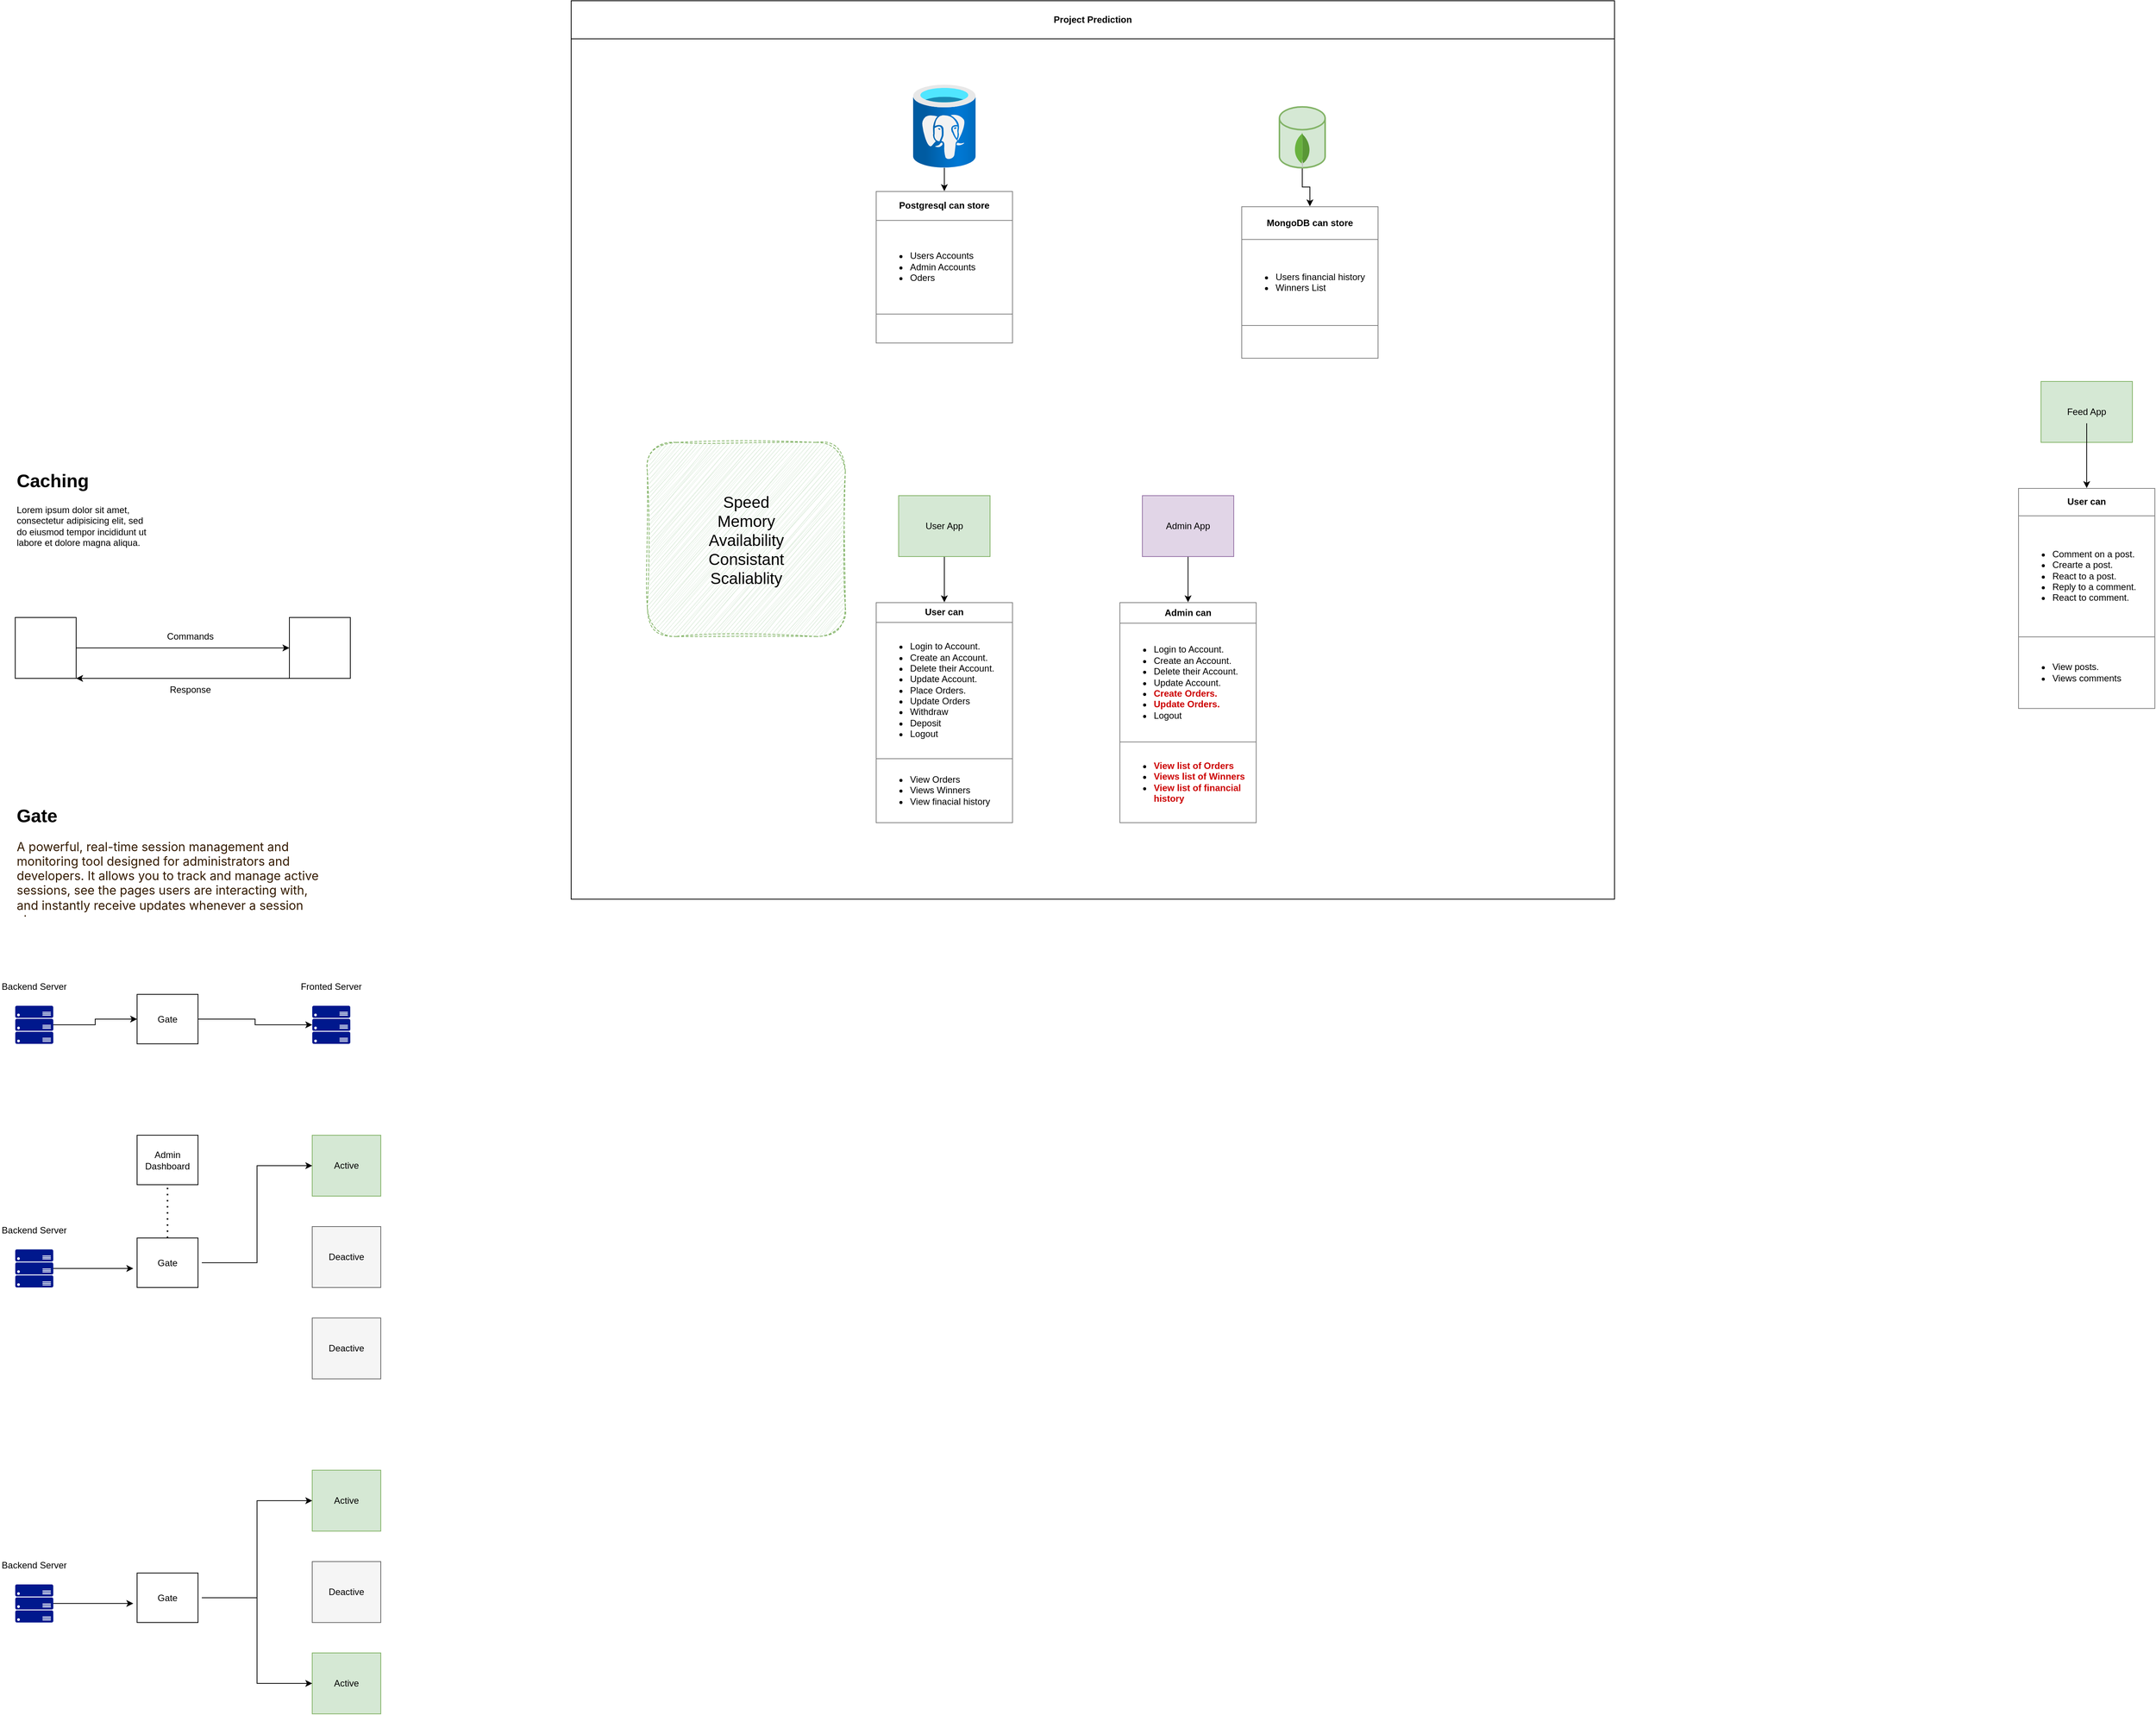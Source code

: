 <mxfile version="26.1.0">
  <diagram name="Page-1" id="TuZHPN6i6WBHml9FbNts">
    <mxGraphModel dx="1361" dy="1950" grid="1" gridSize="10" guides="1" tooltips="1" connect="1" arrows="1" fold="1" page="1" pageScale="1" pageWidth="827" pageHeight="1169" math="0" shadow="0">
      <root>
        <mxCell id="0" />
        <mxCell id="1" parent="0" />
        <mxCell id="Uab8WtM4d6_yBenrPF2Z-1" value="Project Prediction" style="swimlane;whiteSpace=wrap;html=1;startSize=50;" parent="1" vertex="1">
          <mxGeometry x="850" y="-530" width="1370" height="1180" as="geometry" />
        </mxCell>
        <mxCell id="U4Dmk5BwAMxIFmOMcSQy-1" value="&lt;h1 style=&quot;margin-top: 0px;&quot;&gt;Caching&lt;/h1&gt;&lt;p&gt;Lorem ipsum dolor sit amet, consectetur adipisicing elit, sed do eiusmod tempor incididunt ut labore et dolore magna aliqua.&lt;/p&gt;" style="text;html=1;whiteSpace=wrap;overflow=hidden;rounded=0;" parent="1" vertex="1">
          <mxGeometry x="120" y="80" width="180" height="120" as="geometry" />
        </mxCell>
        <mxCell id="U4Dmk5BwAMxIFmOMcSQy-3" value="" style="whiteSpace=wrap;html=1;aspect=fixed;" parent="1" vertex="1">
          <mxGeometry x="120" y="280" width="80" height="80" as="geometry" />
        </mxCell>
        <mxCell id="U4Dmk5BwAMxIFmOMcSQy-4" value="" style="whiteSpace=wrap;html=1;aspect=fixed;" parent="1" vertex="1">
          <mxGeometry x="480" y="280" width="80" height="80" as="geometry" />
        </mxCell>
        <mxCell id="U4Dmk5BwAMxIFmOMcSQy-6" value="" style="endArrow=classic;html=1;rounded=0;exitX=1;exitY=0.5;exitDx=0;exitDy=0;entryX=0;entryY=0.5;entryDx=0;entryDy=0;" parent="1" source="U4Dmk5BwAMxIFmOMcSQy-3" target="U4Dmk5BwAMxIFmOMcSQy-4" edge="1">
          <mxGeometry width="50" height="50" relative="1" as="geometry">
            <mxPoint x="390" y="250" as="sourcePoint" />
            <mxPoint x="440" y="200" as="targetPoint" />
          </mxGeometry>
        </mxCell>
        <mxCell id="U4Dmk5BwAMxIFmOMcSQy-7" value="" style="endArrow=classic;html=1;rounded=0;entryX=1;entryY=1;entryDx=0;entryDy=0;exitX=0;exitY=1;exitDx=0;exitDy=0;" parent="1" source="U4Dmk5BwAMxIFmOMcSQy-4" target="U4Dmk5BwAMxIFmOMcSQy-3" edge="1">
          <mxGeometry width="50" height="50" relative="1" as="geometry">
            <mxPoint x="390" y="250" as="sourcePoint" />
            <mxPoint x="440" y="200" as="targetPoint" />
          </mxGeometry>
        </mxCell>
        <mxCell id="U4Dmk5BwAMxIFmOMcSQy-8" value="Commands" style="text;html=1;align=center;verticalAlign=middle;whiteSpace=wrap;rounded=0;" parent="1" vertex="1">
          <mxGeometry x="320" y="290" width="60" height="30" as="geometry" />
        </mxCell>
        <mxCell id="U4Dmk5BwAMxIFmOMcSQy-9" value="Response" style="text;html=1;align=center;verticalAlign=middle;whiteSpace=wrap;rounded=0;" parent="1" vertex="1">
          <mxGeometry x="320" y="360" width="60" height="30" as="geometry" />
        </mxCell>
        <mxCell id="Onsyo4jo-kCmoRSjNYsS-1" value="&lt;h1 style=&quot;margin-top: 0px;&quot;&gt;Gate&lt;/h1&gt;&lt;p&gt;&lt;span style=&quot;font-size: 16px; caret-color: rgb(240, 246, 252); font-family: -apple-system, BlinkMacSystemFont, &amp;quot;Segoe UI&amp;quot;, &amp;quot;Noto Sans&amp;quot;, Helvetica, Arial, sans-serif, &amp;quot;Apple Color Emoji&amp;quot;, &amp;quot;Segoe UI Emoji&amp;quot;; color: rgb(51, 26, 0);&quot;&gt;A powerful, real-time session management and monitoring tool designed for administrators and developers. It allows you to track and manage active sessions, see the pages users are interacting with, and instantly receive updates whenever a session changes.&lt;/span&gt;&lt;br&gt;&lt;/p&gt;" style="text;html=1;whiteSpace=wrap;overflow=hidden;rounded=0;" parent="1" vertex="1">
          <mxGeometry x="120" y="520" width="400" height="150" as="geometry" />
        </mxCell>
        <mxCell id="Onsyo4jo-kCmoRSjNYsS-12" style="edgeStyle=orthogonalEdgeStyle;rounded=0;orthogonalLoop=1;jettySize=auto;html=1;entryX=0;entryY=0.5;entryDx=0;entryDy=0;" parent="1" source="Onsyo4jo-kCmoRSjNYsS-2" target="Onsyo4jo-kCmoRSjNYsS-11" edge="1">
          <mxGeometry relative="1" as="geometry" />
        </mxCell>
        <mxCell id="Onsyo4jo-kCmoRSjNYsS-2" value="" style="sketch=0;aspect=fixed;pointerEvents=1;shadow=0;dashed=0;html=1;strokeColor=none;labelPosition=center;verticalLabelPosition=bottom;verticalAlign=top;align=center;fillColor=#00188D;shape=mxgraph.azure.server_rack" parent="1" vertex="1">
          <mxGeometry x="120" y="790" width="50" height="50" as="geometry" />
        </mxCell>
        <mxCell id="Onsyo4jo-kCmoRSjNYsS-3" value="" style="sketch=0;aspect=fixed;pointerEvents=1;shadow=0;dashed=0;html=1;strokeColor=none;labelPosition=center;verticalLabelPosition=bottom;verticalAlign=top;align=center;fillColor=#00188D;shape=mxgraph.azure.server_rack" parent="1" vertex="1">
          <mxGeometry x="510" y="790" width="50" height="50" as="geometry" />
        </mxCell>
        <mxCell id="Onsyo4jo-kCmoRSjNYsS-4" value="Backend Server" style="text;html=1;align=center;verticalAlign=middle;whiteSpace=wrap;rounded=0;" parent="1" vertex="1">
          <mxGeometry x="100" y="750" width="90" height="30" as="geometry" />
        </mxCell>
        <mxCell id="Onsyo4jo-kCmoRSjNYsS-5" value="Fronted Server" style="text;html=1;align=center;verticalAlign=middle;whiteSpace=wrap;rounded=0;" parent="1" vertex="1">
          <mxGeometry x="490" y="750" width="90" height="30" as="geometry" />
        </mxCell>
        <mxCell id="Onsyo4jo-kCmoRSjNYsS-11" value="" style="rounded=0;whiteSpace=wrap;html=1;" parent="1" vertex="1">
          <mxGeometry x="280" y="775" width="80" height="65" as="geometry" />
        </mxCell>
        <mxCell id="Onsyo4jo-kCmoRSjNYsS-13" style="edgeStyle=orthogonalEdgeStyle;rounded=0;orthogonalLoop=1;jettySize=auto;html=1;exitX=1;exitY=0.5;exitDx=0;exitDy=0;entryX=0;entryY=0.5;entryDx=0;entryDy=0;entryPerimeter=0;" parent="1" source="Onsyo4jo-kCmoRSjNYsS-11" target="Onsyo4jo-kCmoRSjNYsS-3" edge="1">
          <mxGeometry relative="1" as="geometry" />
        </mxCell>
        <mxCell id="Onsyo4jo-kCmoRSjNYsS-14" value="Gate" style="text;html=1;align=center;verticalAlign=middle;whiteSpace=wrap;rounded=0;" parent="1" vertex="1">
          <mxGeometry x="275" y="792.5" width="90" height="30" as="geometry" />
        </mxCell>
        <mxCell id="Onsyo4jo-kCmoRSjNYsS-15" value="" style="rounded=0;whiteSpace=wrap;html=1;fillColor=#d5e8d4;strokeColor=#82b366;" parent="1" vertex="1">
          <mxGeometry x="510" y="960" width="90" height="80" as="geometry" />
        </mxCell>
        <mxCell id="Onsyo4jo-kCmoRSjNYsS-16" value="" style="rounded=0;whiteSpace=wrap;html=1;fillColor=#f5f5f5;fontColor=#333333;strokeColor=#666666;" parent="1" vertex="1">
          <mxGeometry x="510" y="1080" width="90" height="80" as="geometry" />
        </mxCell>
        <mxCell id="Onsyo4jo-kCmoRSjNYsS-17" value="" style="rounded=0;whiteSpace=wrap;html=1;fillColor=#f5f5f5;fontColor=#333333;strokeColor=#666666;" parent="1" vertex="1">
          <mxGeometry x="510" y="1200" width="90" height="80" as="geometry" />
        </mxCell>
        <mxCell id="Onsyo4jo-kCmoRSjNYsS-18" value="" style="rounded=0;whiteSpace=wrap;html=1;" parent="1" vertex="1">
          <mxGeometry x="280" y="1095" width="80" height="65" as="geometry" />
        </mxCell>
        <mxCell id="Onsyo4jo-kCmoRSjNYsS-20" style="edgeStyle=orthogonalEdgeStyle;rounded=0;orthogonalLoop=1;jettySize=auto;html=1;exitX=1;exitY=0.5;exitDx=0;exitDy=0;entryX=0;entryY=0.5;entryDx=0;entryDy=0;" parent="1" source="Onsyo4jo-kCmoRSjNYsS-19" target="Onsyo4jo-kCmoRSjNYsS-15" edge="1">
          <mxGeometry relative="1" as="geometry" />
        </mxCell>
        <mxCell id="Onsyo4jo-kCmoRSjNYsS-19" value="Gate" style="text;html=1;align=center;verticalAlign=middle;whiteSpace=wrap;rounded=0;" parent="1" vertex="1">
          <mxGeometry x="275" y="1112.5" width="90" height="30" as="geometry" />
        </mxCell>
        <mxCell id="Onsyo4jo-kCmoRSjNYsS-21" value="Active" style="text;html=1;align=center;verticalAlign=middle;whiteSpace=wrap;rounded=0;" parent="1" vertex="1">
          <mxGeometry x="510" y="985" width="90" height="30" as="geometry" />
        </mxCell>
        <mxCell id="Onsyo4jo-kCmoRSjNYsS-22" value="Deactive" style="text;html=1;align=center;verticalAlign=middle;whiteSpace=wrap;rounded=0;" parent="1" vertex="1">
          <mxGeometry x="510" y="1105" width="90" height="30" as="geometry" />
        </mxCell>
        <mxCell id="Onsyo4jo-kCmoRSjNYsS-23" value="Deactive" style="text;html=1;align=center;verticalAlign=middle;whiteSpace=wrap;rounded=0;" parent="1" vertex="1">
          <mxGeometry x="510" y="1225" width="90" height="30" as="geometry" />
        </mxCell>
        <mxCell id="Onsyo4jo-kCmoRSjNYsS-26" style="edgeStyle=orthogonalEdgeStyle;rounded=0;orthogonalLoop=1;jettySize=auto;html=1;exitX=1;exitY=0.5;exitDx=0;exitDy=0;exitPerimeter=0;entryX=0;entryY=0.75;entryDx=0;entryDy=0;" parent="1" source="Onsyo4jo-kCmoRSjNYsS-24" target="Onsyo4jo-kCmoRSjNYsS-19" edge="1">
          <mxGeometry relative="1" as="geometry" />
        </mxCell>
        <mxCell id="Onsyo4jo-kCmoRSjNYsS-24" value="" style="sketch=0;aspect=fixed;pointerEvents=1;shadow=0;dashed=0;html=1;strokeColor=none;labelPosition=center;verticalLabelPosition=bottom;verticalAlign=top;align=center;fillColor=#00188D;shape=mxgraph.azure.server_rack" parent="1" vertex="1">
          <mxGeometry x="120" y="1110" width="50" height="50" as="geometry" />
        </mxCell>
        <mxCell id="Onsyo4jo-kCmoRSjNYsS-25" value="Backend Server" style="text;html=1;align=center;verticalAlign=middle;whiteSpace=wrap;rounded=0;" parent="1" vertex="1">
          <mxGeometry x="100" y="1070" width="90" height="30" as="geometry" />
        </mxCell>
        <mxCell id="Onsyo4jo-kCmoRSjNYsS-27" value="" style="rounded=0;whiteSpace=wrap;html=1;fillColor=#d5e8d4;strokeColor=#82b366;" parent="1" vertex="1">
          <mxGeometry x="510" y="1400" width="90" height="80" as="geometry" />
        </mxCell>
        <mxCell id="Onsyo4jo-kCmoRSjNYsS-28" value="" style="rounded=0;whiteSpace=wrap;html=1;fillColor=#f5f5f5;fontColor=#333333;strokeColor=#666666;" parent="1" vertex="1">
          <mxGeometry x="510" y="1520" width="90" height="80" as="geometry" />
        </mxCell>
        <mxCell id="Onsyo4jo-kCmoRSjNYsS-29" value="" style="rounded=0;whiteSpace=wrap;html=1;fillColor=#d5e8d4;strokeColor=#82b366;" parent="1" vertex="1">
          <mxGeometry x="510" y="1640" width="90" height="80" as="geometry" />
        </mxCell>
        <mxCell id="Onsyo4jo-kCmoRSjNYsS-30" value="" style="rounded=0;whiteSpace=wrap;html=1;" parent="1" vertex="1">
          <mxGeometry x="280" y="1535" width="80" height="65" as="geometry" />
        </mxCell>
        <mxCell id="Onsyo4jo-kCmoRSjNYsS-31" style="edgeStyle=orthogonalEdgeStyle;rounded=0;orthogonalLoop=1;jettySize=auto;html=1;exitX=1;exitY=0.5;exitDx=0;exitDy=0;entryX=0;entryY=0.5;entryDx=0;entryDy=0;" parent="1" source="Onsyo4jo-kCmoRSjNYsS-32" target="Onsyo4jo-kCmoRSjNYsS-27" edge="1">
          <mxGeometry relative="1" as="geometry" />
        </mxCell>
        <mxCell id="Onsyo4jo-kCmoRSjNYsS-41" style="edgeStyle=orthogonalEdgeStyle;rounded=0;orthogonalLoop=1;jettySize=auto;html=1;exitX=1;exitY=0.5;exitDx=0;exitDy=0;entryX=0;entryY=0.5;entryDx=0;entryDy=0;" parent="1" source="Onsyo4jo-kCmoRSjNYsS-32" target="Onsyo4jo-kCmoRSjNYsS-29" edge="1">
          <mxGeometry relative="1" as="geometry" />
        </mxCell>
        <mxCell id="Onsyo4jo-kCmoRSjNYsS-32" value="Gate" style="text;html=1;align=center;verticalAlign=middle;whiteSpace=wrap;rounded=0;" parent="1" vertex="1">
          <mxGeometry x="275" y="1552.5" width="90" height="30" as="geometry" />
        </mxCell>
        <mxCell id="Onsyo4jo-kCmoRSjNYsS-33" value="Active" style="text;html=1;align=center;verticalAlign=middle;whiteSpace=wrap;rounded=0;" parent="1" vertex="1">
          <mxGeometry x="510" y="1425" width="90" height="30" as="geometry" />
        </mxCell>
        <mxCell id="Onsyo4jo-kCmoRSjNYsS-34" value="Deactive" style="text;html=1;align=center;verticalAlign=middle;whiteSpace=wrap;rounded=0;" parent="1" vertex="1">
          <mxGeometry x="510" y="1545" width="90" height="30" as="geometry" />
        </mxCell>
        <mxCell id="Onsyo4jo-kCmoRSjNYsS-36" style="edgeStyle=orthogonalEdgeStyle;rounded=0;orthogonalLoop=1;jettySize=auto;html=1;exitX=1;exitY=0.5;exitDx=0;exitDy=0;exitPerimeter=0;entryX=0;entryY=0.75;entryDx=0;entryDy=0;" parent="1" source="Onsyo4jo-kCmoRSjNYsS-37" target="Onsyo4jo-kCmoRSjNYsS-32" edge="1">
          <mxGeometry relative="1" as="geometry" />
        </mxCell>
        <mxCell id="Onsyo4jo-kCmoRSjNYsS-37" value="" style="sketch=0;aspect=fixed;pointerEvents=1;shadow=0;dashed=0;html=1;strokeColor=none;labelPosition=center;verticalLabelPosition=bottom;verticalAlign=top;align=center;fillColor=#00188D;shape=mxgraph.azure.server_rack" parent="1" vertex="1">
          <mxGeometry x="120" y="1550" width="50" height="50" as="geometry" />
        </mxCell>
        <mxCell id="Onsyo4jo-kCmoRSjNYsS-38" value="Backend Server" style="text;html=1;align=center;verticalAlign=middle;whiteSpace=wrap;rounded=0;" parent="1" vertex="1">
          <mxGeometry x="100" y="1510" width="90" height="30" as="geometry" />
        </mxCell>
        <mxCell id="Onsyo4jo-kCmoRSjNYsS-42" value="Active" style="text;html=1;align=center;verticalAlign=middle;whiteSpace=wrap;rounded=0;" parent="1" vertex="1">
          <mxGeometry x="510" y="1665" width="90" height="30" as="geometry" />
        </mxCell>
        <mxCell id="Onsyo4jo-kCmoRSjNYsS-44" value="" style="rounded=0;whiteSpace=wrap;html=1;" parent="1" vertex="1">
          <mxGeometry x="280" y="960" width="80" height="65" as="geometry" />
        </mxCell>
        <mxCell id="Onsyo4jo-kCmoRSjNYsS-45" value="Admin Dashboard" style="text;html=1;align=center;verticalAlign=middle;whiteSpace=wrap;rounded=0;" parent="1" vertex="1">
          <mxGeometry x="275" y="977.5" width="90" height="30" as="geometry" />
        </mxCell>
        <mxCell id="Onsyo4jo-kCmoRSjNYsS-47" value="" style="endArrow=none;dashed=1;html=1;dashPattern=1 3;strokeWidth=2;rounded=0;exitX=0.5;exitY=0;exitDx=0;exitDy=0;entryX=0.5;entryY=1;entryDx=0;entryDy=0;" parent="1" source="Onsyo4jo-kCmoRSjNYsS-18" target="Onsyo4jo-kCmoRSjNYsS-44" edge="1">
          <mxGeometry width="50" height="50" relative="1" as="geometry">
            <mxPoint x="330" y="1080" as="sourcePoint" />
            <mxPoint x="380" y="920" as="targetPoint" />
          </mxGeometry>
        </mxCell>
        <mxCell id="Onsyo4jo-kCmoRSjNYsS-66" style="edgeStyle=orthogonalEdgeStyle;rounded=0;orthogonalLoop=1;jettySize=auto;html=1;exitX=0.5;exitY=1;exitDx=0;exitDy=0;entryX=0.5;entryY=0;entryDx=0;entryDy=0;" parent="1" source="Onsyo4jo-kCmoRSjNYsS-48" target="Onsyo4jo-kCmoRSjNYsS-65" edge="1">
          <mxGeometry relative="1" as="geometry" />
        </mxCell>
        <mxCell id="Onsyo4jo-kCmoRSjNYsS-48" value="" style="rounded=0;whiteSpace=wrap;html=1;fillColor=#d5e8d4;strokeColor=#82b366;" parent="1" vertex="1">
          <mxGeometry x="1280" y="120" width="120" height="80" as="geometry" />
        </mxCell>
        <mxCell id="Onsyo4jo-kCmoRSjNYsS-49" value="User App" style="text;html=1;align=center;verticalAlign=middle;whiteSpace=wrap;rounded=0;" parent="1" vertex="1">
          <mxGeometry x="1310" y="145" width="60" height="30" as="geometry" />
        </mxCell>
        <mxCell id="Onsyo4jo-kCmoRSjNYsS-68" style="edgeStyle=orthogonalEdgeStyle;rounded=0;orthogonalLoop=1;jettySize=auto;html=1;exitX=0.5;exitY=1;exitDx=0;exitDy=0;entryX=0.5;entryY=0;entryDx=0;entryDy=0;" parent="1" source="Onsyo4jo-kCmoRSjNYsS-50" target="Onsyo4jo-kCmoRSjNYsS-67" edge="1">
          <mxGeometry relative="1" as="geometry" />
        </mxCell>
        <mxCell id="Onsyo4jo-kCmoRSjNYsS-50" value="" style="rounded=0;whiteSpace=wrap;html=1;fillColor=#e1d5e7;strokeColor=#9673a6;" parent="1" vertex="1">
          <mxGeometry x="1600" y="120" width="120" height="80" as="geometry" />
        </mxCell>
        <mxCell id="Onsyo4jo-kCmoRSjNYsS-51" value="Admin App" style="text;html=1;align=center;verticalAlign=middle;whiteSpace=wrap;rounded=0;" parent="1" vertex="1">
          <mxGeometry x="1615" y="145" width="90" height="30" as="geometry" />
        </mxCell>
        <mxCell id="Onsyo4jo-kCmoRSjNYsS-65" value="&lt;table border=&quot;1&quot; width=&quot;100%&quot; height=&quot;100%&quot; cellpadding=&quot;4&quot; style=&quot;width:100%;height:100%;border-collapse:collapse;&quot;&gt;&lt;tbody&gt;&lt;tr&gt;&lt;th&gt;&lt;b&gt;User can&lt;/b&gt;&lt;/th&gt;&lt;/tr&gt;&lt;tr&gt;&lt;td&gt;&lt;div style=&quot;text-align: left;&quot;&gt;&lt;ul&gt;&lt;li&gt;Login to Account.&lt;br&gt;&lt;/li&gt;&lt;li&gt;Create an Account.&lt;br&gt;&lt;/li&gt;&lt;li&gt;Delete their Account.&lt;br&gt;&lt;/li&gt;&lt;li&gt;Update Account.&lt;br&gt;&lt;/li&gt;&lt;li&gt;Place Orders.&lt;br&gt;&lt;/li&gt;&lt;li&gt;Update Orders&lt;br&gt;&lt;/li&gt;&lt;li&gt;Withdraw&lt;br&gt;&lt;/li&gt;&lt;li&gt;Deposit&lt;br&gt;&lt;/li&gt;&lt;li&gt;Logout&lt;br&gt;&lt;/li&gt;&lt;/ul&gt;&lt;/div&gt;&lt;/td&gt;&lt;/tr&gt;&lt;tr&gt;&lt;td&gt;&lt;div style=&quot;text-align: left;&quot;&gt;&lt;ul&gt;&lt;li&gt;View Orders&lt;br&gt;&lt;/li&gt;&lt;li&gt;Views Winners&lt;br&gt;&lt;/li&gt;&lt;li&gt;View finacial history&lt;br&gt;&lt;/li&gt;&lt;/ul&gt;&lt;/div&gt;&lt;/td&gt;&lt;/tr&gt;&lt;/tbody&gt;&lt;/table&gt;" style="text;html=1;whiteSpace=wrap;strokeColor=none;fillColor=none;overflow=fill;align=center;" parent="1" vertex="1">
          <mxGeometry x="1250" y="260" width="180" height="290" as="geometry" />
        </mxCell>
        <mxCell id="Onsyo4jo-kCmoRSjNYsS-67" value="&lt;table border=&quot;1&quot; width=&quot;100%&quot; height=&quot;100%&quot; cellpadding=&quot;4&quot; style=&quot;width:100%;height:100%;border-collapse:collapse;&quot;&gt;&lt;tbody&gt;&lt;tr&gt;&lt;th&gt;&lt;b&gt;Admin can&lt;/b&gt;&lt;/th&gt;&lt;/tr&gt;&lt;tr&gt;&lt;td&gt;&lt;div style=&quot;text-align: left;&quot;&gt;&lt;ul&gt;&lt;li&gt;Login to Account.&lt;br&gt;&lt;/li&gt;&lt;li&gt;Create an Account.&lt;br&gt;&lt;/li&gt;&lt;li&gt;Delete their Account.&lt;br&gt;&lt;/li&gt;&lt;li&gt;Update Account.&lt;br&gt;&lt;/li&gt;&lt;li&gt;&lt;b style=&quot;color: rgb(204, 0, 0);&quot;&gt;Create Orders.&lt;/b&gt;&lt;br&gt;&lt;/li&gt;&lt;li&gt;&lt;b style=&quot;color: rgb(204, 0, 0);&quot;&gt;Update Orders.&lt;/b&gt;&lt;br&gt;&lt;/li&gt;&lt;li&gt;Logout&lt;br&gt;&lt;/li&gt;&lt;/ul&gt;&lt;/div&gt;&lt;/td&gt;&lt;/tr&gt;&lt;tr&gt;&lt;td&gt;&lt;div style=&quot;text-align: left;&quot;&gt;&lt;ul&gt;&lt;li&gt;&lt;b style=&quot;color: rgb(204, 0, 0);&quot;&gt;View list of Orders&lt;/b&gt;&lt;br&gt;&lt;/li&gt;&lt;li&gt;&lt;b style=&quot;color: rgb(204, 0, 0);&quot;&gt;Views list of Winners&lt;/b&gt;&lt;br&gt;&lt;/li&gt;&lt;li&gt;&lt;b style=&quot;color: rgb(204, 0, 0);&quot;&gt;View list of financial history&lt;/b&gt;&lt;br&gt;&lt;/li&gt;&lt;/ul&gt;&lt;/div&gt;&lt;/td&gt;&lt;/tr&gt;&lt;/tbody&gt;&lt;/table&gt;" style="text;html=1;whiteSpace=wrap;strokeColor=none;fillColor=none;overflow=fill;align=center;" parent="1" vertex="1">
          <mxGeometry x="1570" y="260" width="180" height="290" as="geometry" />
        </mxCell>
        <mxCell id="Onsyo4jo-kCmoRSjNYsS-69" value="Speed&lt;div&gt;Memory&lt;/div&gt;&lt;div&gt;Availability&lt;/div&gt;&lt;div&gt;Consistant&lt;/div&gt;&lt;div&gt;Scaliablity&lt;/div&gt;" style="rounded=1;whiteSpace=wrap;html=1;dashed=1;fillColor=#d5e8d4;strokeColor=#82b366;fontStyle=0;labelBorderColor=none;labelBackgroundColor=none;sketch=1;curveFitting=1;jiggle=2;glass=0;fontSize=21;" parent="1" vertex="1">
          <mxGeometry x="950" y="50" width="260" height="255" as="geometry" />
        </mxCell>
        <mxCell id="Onsyo4jo-kCmoRSjNYsS-75" style="edgeStyle=orthogonalEdgeStyle;rounded=0;orthogonalLoop=1;jettySize=auto;html=1;exitX=0.5;exitY=1;exitDx=0;exitDy=0;exitPerimeter=0;entryX=0.5;entryY=0;entryDx=0;entryDy=0;" parent="1" source="Onsyo4jo-kCmoRSjNYsS-70" target="Onsyo4jo-kCmoRSjNYsS-74" edge="1">
          <mxGeometry relative="1" as="geometry" />
        </mxCell>
        <mxCell id="Onsyo4jo-kCmoRSjNYsS-70" value="" style="shape=cylinder3;whiteSpace=wrap;html=1;boundedLbl=1;backgroundOutline=1;size=15;strokeWidth=2;strokeColor=#82b366;fillColor=#d5e8d4;" parent="1" vertex="1">
          <mxGeometry x="1780" y="-390.67" width="60" height="80" as="geometry" />
        </mxCell>
        <mxCell id="Onsyo4jo-kCmoRSjNYsS-77" style="edgeStyle=orthogonalEdgeStyle;rounded=0;orthogonalLoop=1;jettySize=auto;html=1;entryX=0.5;entryY=0;entryDx=0;entryDy=0;" parent="1" source="Onsyo4jo-kCmoRSjNYsS-71" target="Onsyo4jo-kCmoRSjNYsS-76" edge="1">
          <mxGeometry relative="1" as="geometry" />
        </mxCell>
        <mxCell id="Onsyo4jo-kCmoRSjNYsS-71" value="" style="image;aspect=fixed;html=1;points=[];align=center;fontSize=12;image=img/lib/azure2/databases/Azure_Database_PostgreSQL_Server.svg;" parent="1" vertex="1">
          <mxGeometry x="1299" y="-420" width="82" height="109.33" as="geometry" />
        </mxCell>
        <mxCell id="Onsyo4jo-kCmoRSjNYsS-73" value="" style="dashed=0;outlineConnect=0;html=1;align=center;labelPosition=center;verticalLabelPosition=bottom;verticalAlign=top;shape=mxgraph.weblogos.mongodb" parent="1" vertex="1">
          <mxGeometry x="1799.7" y="-356.87" width="20.6" height="46.2" as="geometry" />
        </mxCell>
        <mxCell id="Onsyo4jo-kCmoRSjNYsS-74" value="&lt;table border=&quot;1&quot; width=&quot;100%&quot; height=&quot;100%&quot; cellpadding=&quot;4&quot; style=&quot;width:100%;height:100%;border-collapse:collapse;&quot;&gt;&lt;tbody&gt;&lt;tr&gt;&lt;th&gt;&lt;b&gt;MongoDB can store&lt;/b&gt;&lt;/th&gt;&lt;/tr&gt;&lt;tr&gt;&lt;td&gt;&lt;div style=&quot;text-align: left;&quot;&gt;&lt;ul&gt;&lt;li&gt;Users financial history&lt;/li&gt;&lt;li&gt;Winners List&lt;/li&gt;&lt;/ul&gt;&lt;/div&gt;&lt;/td&gt;&lt;/tr&gt;&lt;tr&gt;&lt;td&gt;&lt;div style=&quot;text-align: left;&quot;&gt;&lt;div&gt;&lt;br&gt;&lt;/div&gt;&lt;/div&gt;&lt;/td&gt;&lt;/tr&gt;&lt;/tbody&gt;&lt;/table&gt;" style="text;html=1;whiteSpace=wrap;strokeColor=none;fillColor=none;overflow=fill;align=center;" parent="1" vertex="1">
          <mxGeometry x="1730" y="-260" width="180" height="200" as="geometry" />
        </mxCell>
        <mxCell id="Onsyo4jo-kCmoRSjNYsS-76" value="&lt;table border=&quot;1&quot; width=&quot;100%&quot; height=&quot;100%&quot; cellpadding=&quot;4&quot; style=&quot;width:100%;height:100%;border-collapse:collapse;&quot;&gt;&lt;tbody&gt;&lt;tr&gt;&lt;th&gt;&lt;b&gt;Postgresql can store&lt;/b&gt;&lt;/th&gt;&lt;/tr&gt;&lt;tr&gt;&lt;td&gt;&lt;div style=&quot;text-align: left;&quot;&gt;&lt;ul&gt;&lt;li&gt;Users Accounts&lt;/li&gt;&lt;li&gt;Admin Accounts&lt;/li&gt;&lt;li&gt;Oders&lt;/li&gt;&lt;/ul&gt;&lt;/div&gt;&lt;/td&gt;&lt;/tr&gt;&lt;tr&gt;&lt;td&gt;&lt;div style=&quot;text-align: left;&quot;&gt;&lt;div&gt;&lt;br&gt;&lt;/div&gt;&lt;/div&gt;&lt;/td&gt;&lt;/tr&gt;&lt;/tbody&gt;&lt;/table&gt;" style="text;html=1;whiteSpace=wrap;strokeColor=none;fillColor=none;overflow=fill;align=center;" parent="1" vertex="1">
          <mxGeometry x="1250" y="-280" width="180" height="200" as="geometry" />
        </mxCell>
        <mxCell id="by6k5_wEQXgezO4IZ2Zg-1" value="" style="rounded=0;whiteSpace=wrap;html=1;fillColor=#d5e8d4;strokeColor=#82b366;" vertex="1" parent="1">
          <mxGeometry x="2780" y="-30" width="120" height="80" as="geometry" />
        </mxCell>
        <mxCell id="by6k5_wEQXgezO4IZ2Zg-2" value="&lt;table border=&quot;1&quot; width=&quot;100%&quot; height=&quot;100%&quot; cellpadding=&quot;4&quot; style=&quot;width:100%;height:100%;border-collapse:collapse;&quot;&gt;&lt;tbody&gt;&lt;tr&gt;&lt;th&gt;&lt;b&gt;User can&lt;/b&gt;&lt;/th&gt;&lt;/tr&gt;&lt;tr&gt;&lt;td&gt;&lt;div style=&quot;text-align: left;&quot;&gt;&lt;ul&gt;&lt;li&gt;Comment on a post.&lt;/li&gt;&lt;li&gt;Crearte a post.&lt;/li&gt;&lt;li&gt;React to a post.&lt;/li&gt;&lt;li&gt;Reply to a comment.&lt;/li&gt;&lt;li&gt;React to comment.&lt;/li&gt;&lt;/ul&gt;&lt;/div&gt;&lt;/td&gt;&lt;/tr&gt;&lt;tr&gt;&lt;td&gt;&lt;div style=&quot;text-align: left;&quot;&gt;&lt;ul&gt;&lt;li&gt;View posts.&lt;br&gt;&lt;/li&gt;&lt;li&gt;Views comments&lt;/li&gt;&lt;/ul&gt;&lt;/div&gt;&lt;/td&gt;&lt;/tr&gt;&lt;/tbody&gt;&lt;/table&gt;" style="text;html=1;whiteSpace=wrap;strokeColor=none;fillColor=none;overflow=fill;align=center;" vertex="1" parent="1">
          <mxGeometry x="2750" y="110" width="180" height="290" as="geometry" />
        </mxCell>
        <mxCell id="by6k5_wEQXgezO4IZ2Zg-4" style="edgeStyle=orthogonalEdgeStyle;rounded=0;orthogonalLoop=1;jettySize=auto;html=1;exitX=0.5;exitY=1;exitDx=0;exitDy=0;entryX=0.5;entryY=0;entryDx=0;entryDy=0;" edge="1" parent="1" source="by6k5_wEQXgezO4IZ2Zg-3" target="by6k5_wEQXgezO4IZ2Zg-2">
          <mxGeometry relative="1" as="geometry" />
        </mxCell>
        <mxCell id="by6k5_wEQXgezO4IZ2Zg-3" value="Feed App" style="text;html=1;align=center;verticalAlign=middle;whiteSpace=wrap;rounded=0;" vertex="1" parent="1">
          <mxGeometry x="2795" y="-5" width="90" height="30" as="geometry" />
        </mxCell>
      </root>
    </mxGraphModel>
  </diagram>
</mxfile>

